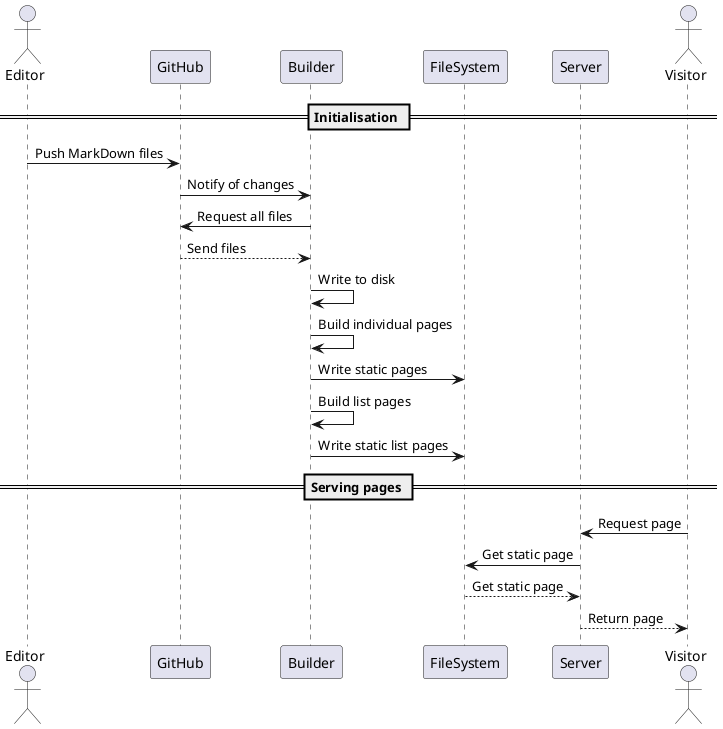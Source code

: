@startuml
actor Editor
participant GitHub
participant Builder
participant FileSystem
participant Server
actor Visitor

== Initialisation ==
Editor -> GitHub: Push MarkDown files
GitHub -> Builder: Notify of changes
Builder -> GitHub: Request all files
GitHub --> Builder: Send files
Builder -> Builder: Write to disk
Builder -> Builder: Build individual pages
Builder -> FileSystem: Write static pages
Builder -> Builder: Build list pages
Builder -> FileSystem: Write static list pages

== Serving pages ==
Server <- Visitor: Request page
Server -> FileSystem: Get static page
FileSystem --> Server: Get static page
Server --> Visitor: Return page

@enduml